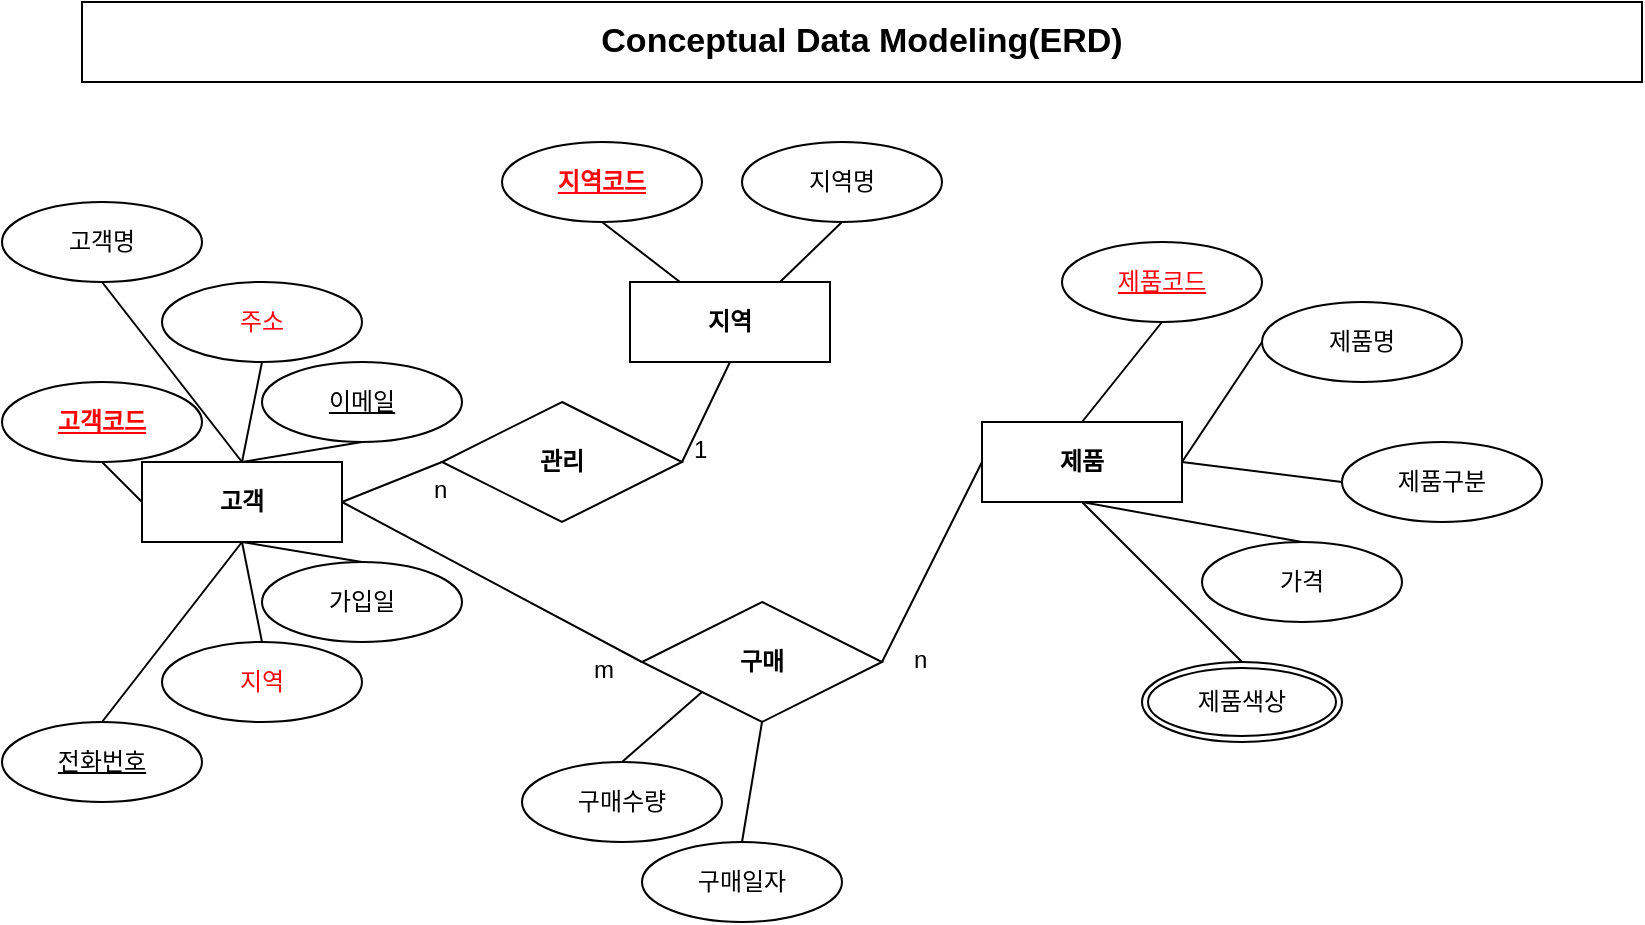 <mxfile version="21.6.5" type="github" pages="2">
  <diagram name="페이지-1" id="nDOIxoj_rUfTUz8XrhEi">
    <mxGraphModel dx="1434" dy="790" grid="1" gridSize="10" guides="1" tooltips="1" connect="1" arrows="1" fold="1" page="1" pageScale="1" pageWidth="827" pageHeight="1169" math="0" shadow="0">
      <root>
        <mxCell id="0" />
        <mxCell id="1" parent="0" />
        <mxCell id="vjtEA8tYNLg5DuRWmrma-1" value="&lt;font style=&quot;vertical-align: inherit;&quot;&gt;&lt;font style=&quot;vertical-align: inherit;&quot;&gt;고객&lt;/font&gt;&lt;/font&gt;" style="whiteSpace=wrap;html=1;align=center;fontStyle=1" parent="1" vertex="1">
          <mxGeometry x="70" y="260" width="100" height="40" as="geometry" />
        </mxCell>
        <mxCell id="vjtEA8tYNLg5DuRWmrma-2" value="&lt;font style=&quot;vertical-align: inherit;&quot;&gt;&lt;font style=&quot;vertical-align: inherit;&quot;&gt;고객명&lt;/font&gt;&lt;/font&gt;" style="ellipse;whiteSpace=wrap;html=1;align=center;" parent="1" vertex="1">
          <mxGeometry y="130" width="100" height="40" as="geometry" />
        </mxCell>
        <mxCell id="vjtEA8tYNLg5DuRWmrma-3" value="" style="endArrow=none;html=1;rounded=0;exitX=0.5;exitY=1;exitDx=0;exitDy=0;entryX=0.5;entryY=0;entryDx=0;entryDy=0;" parent="1" source="vjtEA8tYNLg5DuRWmrma-2" target="vjtEA8tYNLg5DuRWmrma-1" edge="1">
          <mxGeometry relative="1" as="geometry">
            <mxPoint x="330" y="410" as="sourcePoint" />
            <mxPoint x="150" y="270" as="targetPoint" />
          </mxGeometry>
        </mxCell>
        <mxCell id="vjtEA8tYNLg5DuRWmrma-4" value="&lt;font style=&quot;vertical-align: inherit;&quot;&gt;&lt;font style=&quot;vertical-align: inherit;&quot;&gt;주소&lt;br&gt;&lt;/font&gt;&lt;/font&gt;" style="ellipse;whiteSpace=wrap;html=1;align=center;fontColor=#FF050D;" parent="1" vertex="1">
          <mxGeometry x="80" y="170" width="100" height="40" as="geometry" />
        </mxCell>
        <mxCell id="vjtEA8tYNLg5DuRWmrma-5" value="&lt;font style=&quot;vertical-align: inherit;&quot;&gt;&lt;font style=&quot;vertical-align: inherit;&quot;&gt;&lt;font style=&quot;vertical-align: inherit;&quot;&gt;&lt;font style=&quot;vertical-align: inherit;&quot;&gt;이메일&lt;/font&gt;&lt;/font&gt;&lt;br&gt;&lt;/font&gt;&lt;/font&gt;" style="ellipse;whiteSpace=wrap;html=1;align=center;fontStyle=4" parent="1" vertex="1">
          <mxGeometry x="130" y="210" width="100" height="40" as="geometry" />
        </mxCell>
        <mxCell id="vjtEA8tYNLg5DuRWmrma-6" value="&lt;font style=&quot;vertical-align: inherit;&quot;&gt;&lt;font style=&quot;vertical-align: inherit;&quot;&gt;&lt;font style=&quot;vertical-align: inherit;&quot;&gt;&lt;font style=&quot;vertical-align: inherit;&quot;&gt;전화번호&lt;/font&gt;&lt;/font&gt;&lt;br&gt;&lt;/font&gt;&lt;/font&gt;" style="ellipse;whiteSpace=wrap;html=1;align=center;fontStyle=4" parent="1" vertex="1">
          <mxGeometry y="390" width="100" height="40" as="geometry" />
        </mxCell>
        <mxCell id="vjtEA8tYNLg5DuRWmrma-7" value="&lt;font style=&quot;vertical-align: inherit;&quot;&gt;&lt;font style=&quot;vertical-align: inherit;&quot;&gt;&lt;font style=&quot;vertical-align: inherit;&quot;&gt;&lt;font style=&quot;vertical-align: inherit;&quot;&gt;지역&lt;/font&gt;&lt;/font&gt;&lt;br&gt;&lt;/font&gt;&lt;/font&gt;" style="ellipse;whiteSpace=wrap;html=1;align=center;fontColor=#FF050D;" parent="1" vertex="1">
          <mxGeometry x="80" y="350" width="100" height="40" as="geometry" />
        </mxCell>
        <mxCell id="vjtEA8tYNLg5DuRWmrma-8" value="&lt;font style=&quot;vertical-align: inherit;&quot;&gt;&lt;font style=&quot;vertical-align: inherit;&quot;&gt;&lt;font style=&quot;vertical-align: inherit;&quot;&gt;&lt;font style=&quot;vertical-align: inherit;&quot;&gt;가입일&lt;/font&gt;&lt;/font&gt;&lt;br&gt;&lt;/font&gt;&lt;/font&gt;" style="ellipse;whiteSpace=wrap;html=1;align=center;" parent="1" vertex="1">
          <mxGeometry x="130" y="310" width="100" height="40" as="geometry" />
        </mxCell>
        <mxCell id="vjtEA8tYNLg5DuRWmrma-9" value="" style="endArrow=none;html=1;rounded=0;exitX=0.5;exitY=1;exitDx=0;exitDy=0;entryX=0.5;entryY=0;entryDx=0;entryDy=0;" parent="1" source="vjtEA8tYNLg5DuRWmrma-4" target="vjtEA8tYNLg5DuRWmrma-1" edge="1">
          <mxGeometry relative="1" as="geometry">
            <mxPoint x="330" y="410" as="sourcePoint" />
            <mxPoint x="490" y="410" as="targetPoint" />
          </mxGeometry>
        </mxCell>
        <mxCell id="vjtEA8tYNLg5DuRWmrma-10" value="" style="endArrow=none;html=1;rounded=0;exitX=0.5;exitY=1;exitDx=0;exitDy=0;entryX=0.5;entryY=0;entryDx=0;entryDy=0;" parent="1" source="vjtEA8tYNLg5DuRWmrma-5" edge="1" target="vjtEA8tYNLg5DuRWmrma-1">
          <mxGeometry relative="1" as="geometry">
            <mxPoint x="190" y="250" as="sourcePoint" />
            <mxPoint x="180" y="270" as="targetPoint" />
          </mxGeometry>
        </mxCell>
        <mxCell id="vjtEA8tYNLg5DuRWmrma-11" value="" style="endArrow=none;html=1;rounded=0;exitX=0.5;exitY=0;exitDx=0;exitDy=0;entryX=0.5;entryY=1;entryDx=0;entryDy=0;" parent="1" source="vjtEA8tYNLg5DuRWmrma-6" target="vjtEA8tYNLg5DuRWmrma-1" edge="1">
          <mxGeometry relative="1" as="geometry">
            <mxPoint x="200" y="260" as="sourcePoint" />
            <mxPoint x="200" y="290" as="targetPoint" />
          </mxGeometry>
        </mxCell>
        <mxCell id="vjtEA8tYNLg5DuRWmrma-12" value="" style="endArrow=none;html=1;rounded=0;exitX=0.5;exitY=0;exitDx=0;exitDy=0;entryX=0.5;entryY=1;entryDx=0;entryDy=0;" parent="1" source="vjtEA8tYNLg5DuRWmrma-7" target="vjtEA8tYNLg5DuRWmrma-1" edge="1">
          <mxGeometry relative="1" as="geometry">
            <mxPoint x="210" y="270" as="sourcePoint" />
            <mxPoint x="210" y="300" as="targetPoint" />
          </mxGeometry>
        </mxCell>
        <mxCell id="vjtEA8tYNLg5DuRWmrma-13" value="" style="endArrow=none;html=1;rounded=0;exitX=0.5;exitY=1;exitDx=0;exitDy=0;entryX=0.5;entryY=0;entryDx=0;entryDy=0;" parent="1" source="vjtEA8tYNLg5DuRWmrma-1" target="vjtEA8tYNLg5DuRWmrma-8" edge="1">
          <mxGeometry relative="1" as="geometry">
            <mxPoint x="220" y="280" as="sourcePoint" />
            <mxPoint x="220" y="310" as="targetPoint" />
          </mxGeometry>
        </mxCell>
        <mxCell id="vjtEA8tYNLg5DuRWmrma-14" value="&lt;font style=&quot;vertical-align: inherit;&quot;&gt;&lt;font style=&quot;vertical-align: inherit;&quot;&gt;&lt;font style=&quot;vertical-align: inherit;&quot;&gt;&lt;font style=&quot;vertical-align: inherit;&quot;&gt;&lt;font style=&quot;vertical-align: inherit;&quot;&gt;&lt;font style=&quot;vertical-align: inherit;&quot;&gt;고객코드&lt;/font&gt;&lt;/font&gt;&lt;/font&gt;&lt;/font&gt;&lt;br&gt;&lt;/font&gt;&lt;/font&gt;" style="ellipse;whiteSpace=wrap;html=1;align=center;fontStyle=5;fontColor=#ff0000;" parent="1" vertex="1">
          <mxGeometry y="220" width="100" height="40" as="geometry" />
        </mxCell>
        <mxCell id="vjtEA8tYNLg5DuRWmrma-15" value="" style="endArrow=none;html=1;rounded=0;exitX=0;exitY=0.5;exitDx=0;exitDy=0;entryX=0.5;entryY=1;entryDx=0;entryDy=0;" parent="1" source="vjtEA8tYNLg5DuRWmrma-1" target="vjtEA8tYNLg5DuRWmrma-14" edge="1">
          <mxGeometry relative="1" as="geometry">
            <mxPoint x="330" y="410" as="sourcePoint" />
            <mxPoint x="490" y="410" as="targetPoint" />
          </mxGeometry>
        </mxCell>
        <mxCell id="iAnsR5jfzSyqwOazBh2w-1" value="" style="endArrow=none;html=1;rounded=0;entryX=0.25;entryY=0;entryDx=0;entryDy=0;exitX=0.5;exitY=1;exitDx=0;exitDy=0;" edge="1" parent="1" source="iAnsR5jfzSyqwOazBh2w-5" target="iAnsR5jfzSyqwOazBh2w-3">
          <mxGeometry relative="1" as="geometry">
            <mxPoint x="430" y="290" as="sourcePoint" />
            <mxPoint x="440" y="410" as="targetPoint" />
          </mxGeometry>
        </mxCell>
        <mxCell id="iAnsR5jfzSyqwOazBh2w-3" value="&lt;font style=&quot;vertical-align: inherit;&quot;&gt;&lt;font style=&quot;vertical-align: inherit;&quot;&gt;지역&lt;/font&gt;&lt;/font&gt;" style="whiteSpace=wrap;html=1;align=center;fontStyle=1" vertex="1" parent="1">
          <mxGeometry x="314" y="170" width="100" height="40" as="geometry" />
        </mxCell>
        <mxCell id="iAnsR5jfzSyqwOazBh2w-4" value="&lt;font style=&quot;vertical-align: inherit;&quot;&gt;&lt;font style=&quot;vertical-align: inherit;&quot;&gt;지역명&lt;br&gt;&lt;/font&gt;&lt;/font&gt;" style="ellipse;whiteSpace=wrap;html=1;align=center;" vertex="1" parent="1">
          <mxGeometry x="370" y="100" width="100" height="40" as="geometry" />
        </mxCell>
        <mxCell id="iAnsR5jfzSyqwOazBh2w-5" value="&lt;font style=&quot;vertical-align: inherit;&quot;&gt;&lt;font style=&quot;vertical-align: inherit;&quot;&gt;&lt;font style=&quot;vertical-align: inherit;&quot;&gt;&lt;font style=&quot;vertical-align: inherit;&quot;&gt;지역코드&lt;/font&gt;&lt;/font&gt;&lt;br&gt;&lt;/font&gt;&lt;/font&gt;" style="ellipse;whiteSpace=wrap;html=1;align=center;fontStyle=5;fontColor=#FF050D;" vertex="1" parent="1">
          <mxGeometry x="250" y="100" width="100" height="40" as="geometry" />
        </mxCell>
        <mxCell id="iAnsR5jfzSyqwOazBh2w-7" value="&lt;font style=&quot;vertical-align: inherit;&quot;&gt;&lt;font style=&quot;vertical-align: inherit;&quot;&gt;제품&lt;/font&gt;&lt;/font&gt;" style="whiteSpace=wrap;html=1;align=center;fontStyle=1" vertex="1" parent="1">
          <mxGeometry x="490" y="240" width="100" height="40" as="geometry" />
        </mxCell>
        <mxCell id="iAnsR5jfzSyqwOazBh2w-8" style="edgeStyle=orthogonalEdgeStyle;rounded=0;orthogonalLoop=1;jettySize=auto;html=1;exitX=0.5;exitY=1;exitDx=0;exitDy=0;" edge="1" parent="1" source="iAnsR5jfzSyqwOazBh2w-5" target="iAnsR5jfzSyqwOazBh2w-5">
          <mxGeometry relative="1" as="geometry" />
        </mxCell>
        <mxCell id="iAnsR5jfzSyqwOazBh2w-10" value="" style="endArrow=none;html=1;rounded=0;entryX=0.75;entryY=0;entryDx=0;entryDy=0;exitX=0.5;exitY=1;exitDx=0;exitDy=0;" edge="1" parent="1" source="iAnsR5jfzSyqwOazBh2w-4" target="iAnsR5jfzSyqwOazBh2w-3">
          <mxGeometry relative="1" as="geometry">
            <mxPoint x="197.5" y="120" as="sourcePoint" />
            <mxPoint x="382.5" y="210" as="targetPoint" />
          </mxGeometry>
        </mxCell>
        <mxCell id="iAnsR5jfzSyqwOazBh2w-11" value="&lt;font style=&quot;vertical-align: inherit;&quot;&gt;&lt;font style=&quot;vertical-align: inherit;&quot;&gt;&lt;font style=&quot;vertical-align: inherit;&quot;&gt;&lt;font style=&quot;vertical-align: inherit;&quot;&gt;제품코드&lt;/font&gt;&lt;/font&gt;&lt;br&gt;&lt;/font&gt;&lt;/font&gt;" style="ellipse;whiteSpace=wrap;html=1;align=center;fontStyle=4;fontColor=#FF050D;" vertex="1" parent="1">
          <mxGeometry x="530" y="150" width="100" height="40" as="geometry" />
        </mxCell>
        <mxCell id="iAnsR5jfzSyqwOazBh2w-12" value="&lt;font style=&quot;vertical-align: inherit;&quot;&gt;&lt;font style=&quot;vertical-align: inherit;&quot;&gt;&lt;font style=&quot;vertical-align: inherit;&quot;&gt;&lt;font style=&quot;vertical-align: inherit;&quot;&gt;제품명&lt;/font&gt;&lt;/font&gt;&lt;br&gt;&lt;/font&gt;&lt;/font&gt;" style="ellipse;whiteSpace=wrap;html=1;align=center;" vertex="1" parent="1">
          <mxGeometry x="630" y="180" width="100" height="40" as="geometry" />
        </mxCell>
        <mxCell id="iAnsR5jfzSyqwOazBh2w-13" value="&lt;font style=&quot;vertical-align: inherit;&quot;&gt;&lt;font style=&quot;vertical-align: inherit;&quot;&gt;&lt;font style=&quot;vertical-align: inherit;&quot;&gt;&lt;font style=&quot;vertical-align: inherit;&quot;&gt;제품구분&lt;/font&gt;&lt;/font&gt;&lt;br&gt;&lt;/font&gt;&lt;/font&gt;" style="ellipse;whiteSpace=wrap;html=1;align=center;" vertex="1" parent="1">
          <mxGeometry x="670" y="250" width="100" height="40" as="geometry" />
        </mxCell>
        <mxCell id="iAnsR5jfzSyqwOazBh2w-15" value="&lt;font style=&quot;vertical-align: inherit;&quot;&gt;&lt;font style=&quot;vertical-align: inherit;&quot;&gt;&lt;font style=&quot;vertical-align: inherit;&quot;&gt;&lt;font style=&quot;vertical-align: inherit;&quot;&gt;가격&lt;/font&gt;&lt;/font&gt;&lt;br&gt;&lt;/font&gt;&lt;/font&gt;" style="ellipse;whiteSpace=wrap;html=1;align=center;" vertex="1" parent="1">
          <mxGeometry x="600" y="300" width="100" height="40" as="geometry" />
        </mxCell>
        <mxCell id="iAnsR5jfzSyqwOazBh2w-16" value="제품색상" style="ellipse;shape=doubleEllipse;margin=3;whiteSpace=wrap;html=1;align=center;" vertex="1" parent="1">
          <mxGeometry x="570" y="360" width="100" height="40" as="geometry" />
        </mxCell>
        <mxCell id="iAnsR5jfzSyqwOazBh2w-17" value="" style="endArrow=none;html=1;rounded=0;entryX=0.5;entryY=0;entryDx=0;entryDy=0;exitX=0.5;exitY=1;exitDx=0;exitDy=0;" edge="1" parent="1" source="iAnsR5jfzSyqwOazBh2w-11" target="iAnsR5jfzSyqwOazBh2w-7">
          <mxGeometry relative="1" as="geometry">
            <mxPoint x="370" y="430" as="sourcePoint" />
            <mxPoint x="530" y="430" as="targetPoint" />
          </mxGeometry>
        </mxCell>
        <mxCell id="iAnsR5jfzSyqwOazBh2w-18" value="" style="endArrow=none;html=1;rounded=0;entryX=1;entryY=0.5;entryDx=0;entryDy=0;exitX=0;exitY=0.5;exitDx=0;exitDy=0;" edge="1" parent="1" source="iAnsR5jfzSyqwOazBh2w-12" target="iAnsR5jfzSyqwOazBh2w-7">
          <mxGeometry relative="1" as="geometry">
            <mxPoint x="380" y="440" as="sourcePoint" />
            <mxPoint x="540" y="440" as="targetPoint" />
          </mxGeometry>
        </mxCell>
        <mxCell id="iAnsR5jfzSyqwOazBh2w-19" value="" style="endArrow=none;html=1;rounded=0;exitX=0.5;exitY=0;exitDx=0;exitDy=0;entryX=0.5;entryY=1;entryDx=0;entryDy=0;" edge="1" parent="1" source="iAnsR5jfzSyqwOazBh2w-16" target="iAnsR5jfzSyqwOazBh2w-7">
          <mxGeometry relative="1" as="geometry">
            <mxPoint x="390" y="450" as="sourcePoint" />
            <mxPoint x="550" y="450" as="targetPoint" />
          </mxGeometry>
        </mxCell>
        <mxCell id="iAnsR5jfzSyqwOazBh2w-20" value="" style="endArrow=none;html=1;rounded=0;exitX=0.5;exitY=0;exitDx=0;exitDy=0;entryX=0.5;entryY=1;entryDx=0;entryDy=0;" edge="1" parent="1" source="iAnsR5jfzSyqwOazBh2w-15" target="iAnsR5jfzSyqwOazBh2w-7">
          <mxGeometry relative="1" as="geometry">
            <mxPoint x="400" y="460" as="sourcePoint" />
            <mxPoint x="560" y="460" as="targetPoint" />
          </mxGeometry>
        </mxCell>
        <mxCell id="iAnsR5jfzSyqwOazBh2w-21" value="" style="endArrow=none;html=1;rounded=0;exitX=0;exitY=0.5;exitDx=0;exitDy=0;entryX=1;entryY=0.5;entryDx=0;entryDy=0;" edge="1" parent="1" source="iAnsR5jfzSyqwOazBh2w-13" target="iAnsR5jfzSyqwOazBh2w-7">
          <mxGeometry relative="1" as="geometry">
            <mxPoint x="410" y="470" as="sourcePoint" />
            <mxPoint x="570" y="470" as="targetPoint" />
          </mxGeometry>
        </mxCell>
        <mxCell id="iAnsR5jfzSyqwOazBh2w-22" value="구매" style="shape=rhombus;perimeter=rhombusPerimeter;whiteSpace=wrap;html=1;align=center;fontStyle=1" vertex="1" parent="1">
          <mxGeometry x="320" y="330" width="120" height="60" as="geometry" />
        </mxCell>
        <mxCell id="iAnsR5jfzSyqwOazBh2w-23" value="&lt;font style=&quot;vertical-align: inherit;&quot;&gt;&lt;font style=&quot;vertical-align: inherit;&quot;&gt;&lt;font style=&quot;vertical-align: inherit;&quot;&gt;&lt;font style=&quot;vertical-align: inherit;&quot;&gt;구매수량&lt;/font&gt;&lt;/font&gt;&lt;br&gt;&lt;/font&gt;&lt;/font&gt;" style="ellipse;whiteSpace=wrap;html=1;align=center;" vertex="1" parent="1">
          <mxGeometry x="260" y="410" width="100" height="40" as="geometry" />
        </mxCell>
        <mxCell id="iAnsR5jfzSyqwOazBh2w-24" value="&lt;font style=&quot;vertical-align: inherit;&quot;&gt;&lt;font style=&quot;vertical-align: inherit;&quot;&gt;&lt;font style=&quot;vertical-align: inherit;&quot;&gt;&lt;font style=&quot;vertical-align: inherit;&quot;&gt;구매일자&lt;/font&gt;&lt;/font&gt;&lt;br&gt;&lt;/font&gt;&lt;/font&gt;" style="ellipse;whiteSpace=wrap;html=1;align=center;" vertex="1" parent="1">
          <mxGeometry x="320" y="450" width="100" height="40" as="geometry" />
        </mxCell>
        <mxCell id="iAnsR5jfzSyqwOazBh2w-25" value="" style="endArrow=none;html=1;rounded=0;exitX=0.5;exitY=0;exitDx=0;exitDy=0;entryX=0;entryY=1;entryDx=0;entryDy=0;" edge="1" parent="1" source="iAnsR5jfzSyqwOazBh2w-23" target="iAnsR5jfzSyqwOazBh2w-22">
          <mxGeometry relative="1" as="geometry">
            <mxPoint x="330" y="410" as="sourcePoint" />
            <mxPoint x="490" y="410" as="targetPoint" />
          </mxGeometry>
        </mxCell>
        <mxCell id="iAnsR5jfzSyqwOazBh2w-26" value="" style="endArrow=none;html=1;rounded=0;exitX=0.5;exitY=0;exitDx=0;exitDy=0;entryX=0.5;entryY=1;entryDx=0;entryDy=0;" edge="1" parent="1" source="iAnsR5jfzSyqwOazBh2w-24" target="iAnsR5jfzSyqwOazBh2w-22">
          <mxGeometry relative="1" as="geometry">
            <mxPoint x="290" y="370" as="sourcePoint" />
            <mxPoint x="350" y="355" as="targetPoint" />
          </mxGeometry>
        </mxCell>
        <mxCell id="iAnsR5jfzSyqwOazBh2w-27" value="" style="endArrow=none;html=1;rounded=0;exitX=0;exitY=0.5;exitDx=0;exitDy=0;entryX=1;entryY=0.5;entryDx=0;entryDy=0;" edge="1" parent="1" source="iAnsR5jfzSyqwOazBh2w-22" target="vjtEA8tYNLg5DuRWmrma-1">
          <mxGeometry relative="1" as="geometry">
            <mxPoint x="300" y="380" as="sourcePoint" />
            <mxPoint x="360" y="365" as="targetPoint" />
          </mxGeometry>
        </mxCell>
        <mxCell id="iAnsR5jfzSyqwOazBh2w-28" value="" style="endArrow=none;html=1;rounded=0;exitX=1;exitY=0.5;exitDx=0;exitDy=0;entryX=0;entryY=0.5;entryDx=0;entryDy=0;" edge="1" parent="1" source="iAnsR5jfzSyqwOazBh2w-22" target="iAnsR5jfzSyqwOazBh2w-7">
          <mxGeometry relative="1" as="geometry">
            <mxPoint x="310" y="390" as="sourcePoint" />
            <mxPoint x="370" y="375" as="targetPoint" />
          </mxGeometry>
        </mxCell>
        <mxCell id="iAnsR5jfzSyqwOazBh2w-29" value="관리" style="shape=rhombus;perimeter=rhombusPerimeter;whiteSpace=wrap;html=1;align=center;fontStyle=1" vertex="1" parent="1">
          <mxGeometry x="220" y="230" width="120" height="60" as="geometry" />
        </mxCell>
        <mxCell id="iAnsR5jfzSyqwOazBh2w-30" value="" style="endArrow=none;html=1;rounded=0;exitX=0;exitY=0.5;exitDx=0;exitDy=0;entryX=1;entryY=0.5;entryDx=0;entryDy=0;" edge="1" parent="1" source="iAnsR5jfzSyqwOazBh2w-29" target="vjtEA8tYNLg5DuRWmrma-1">
          <mxGeometry relative="1" as="geometry">
            <mxPoint x="380" y="420" as="sourcePoint" />
            <mxPoint x="180" y="290" as="targetPoint" />
          </mxGeometry>
        </mxCell>
        <mxCell id="iAnsR5jfzSyqwOazBh2w-31" value="" style="endArrow=none;html=1;rounded=0;exitX=1;exitY=0.5;exitDx=0;exitDy=0;entryX=0.5;entryY=1;entryDx=0;entryDy=0;" edge="1" parent="1" source="iAnsR5jfzSyqwOazBh2w-29" target="iAnsR5jfzSyqwOazBh2w-3">
          <mxGeometry relative="1" as="geometry">
            <mxPoint x="390" y="430" as="sourcePoint" />
            <mxPoint x="190" y="300" as="targetPoint" />
          </mxGeometry>
        </mxCell>
        <mxCell id="iAnsR5jfzSyqwOazBh2w-33" value="&lt;font style=&quot;font-size: 17px;&quot;&gt;Conceptual Data Modeling(ERD)&lt;/font&gt;" style="whiteSpace=wrap;html=1;align=center;fontStyle=1" vertex="1" parent="1">
          <mxGeometry x="40" y="30" width="780" height="40" as="geometry" />
        </mxCell>
        <mxCell id="zbxz0T7CZX2zPCtD2_19-1" value="1" style="text;strokeColor=none;fillColor=none;spacingLeft=4;spacingRight=4;overflow=hidden;rotatable=0;points=[[0,0.5],[1,0.5]];portConstraint=eastwest;fontSize=12;whiteSpace=wrap;html=1;" vertex="1" parent="1">
          <mxGeometry x="340" y="240" width="40" height="30" as="geometry" />
        </mxCell>
        <mxCell id="zbxz0T7CZX2zPCtD2_19-2" value="n" style="text;strokeColor=none;fillColor=none;spacingLeft=4;spacingRight=4;overflow=hidden;rotatable=0;points=[[0,0.5],[1,0.5]];portConstraint=eastwest;fontSize=12;whiteSpace=wrap;html=1;" vertex="1" parent="1">
          <mxGeometry x="210" y="260" width="40" height="30" as="geometry" />
        </mxCell>
        <mxCell id="4Fw-0d_fUit7LYZebiBw-1" value="n" style="text;strokeColor=none;fillColor=none;spacingLeft=4;spacingRight=4;overflow=hidden;rotatable=0;points=[[0,0.5],[1,0.5]];portConstraint=eastwest;fontSize=12;whiteSpace=wrap;html=1;" vertex="1" parent="1">
          <mxGeometry x="450" y="345" width="40" height="30" as="geometry" />
        </mxCell>
        <mxCell id="4Fw-0d_fUit7LYZebiBw-2" value="m" style="text;strokeColor=none;fillColor=none;spacingLeft=4;spacingRight=4;overflow=hidden;rotatable=0;points=[[0,0.5],[1,0.5]];portConstraint=eastwest;fontSize=12;whiteSpace=wrap;html=1;" vertex="1" parent="1">
          <mxGeometry x="290" y="350" width="40" height="30" as="geometry" />
        </mxCell>
      </root>
    </mxGraphModel>
  </diagram>
  <diagram id="d_RVx2yGNsN0k8kTMr-g" name="페이지-2">
    <mxGraphModel dx="1434" dy="790" grid="1" gridSize="10" guides="1" tooltips="1" connect="1" arrows="1" fold="1" page="1" pageScale="1" pageWidth="827" pageHeight="1169" math="0" shadow="0">
      <root>
        <mxCell id="0" />
        <mxCell id="1" parent="0" />
        <mxCell id="ULF_df3FqiWcm7iqYGDJ-1" value="&lt;font style=&quot;font-size: 17px;&quot;&gt;Logical Data Modeling(RM)&lt;/font&gt;" style="whiteSpace=wrap;html=1;align=center;fontStyle=1" vertex="1" parent="1">
          <mxGeometry x="30" y="30" width="780" height="40" as="geometry" />
        </mxCell>
        <mxCell id="l26o1kZumG2_rnf8t8C8-1" value="&lt;font style=&quot;vertical-align: inherit;&quot;&gt;&lt;font style=&quot;vertical-align: inherit;&quot;&gt;고객&lt;/font&gt;&lt;/font&gt;" style="whiteSpace=wrap;html=1;align=center;" vertex="1" parent="1">
          <mxGeometry x="70" y="260" width="100" height="40" as="geometry" />
        </mxCell>
        <mxCell id="l26o1kZumG2_rnf8t8C8-2" value="&lt;font style=&quot;vertical-align: inherit;&quot;&gt;&lt;font style=&quot;vertical-align: inherit;&quot;&gt;고객명&lt;/font&gt;&lt;/font&gt;" style="ellipse;whiteSpace=wrap;html=1;align=center;" vertex="1" parent="1">
          <mxGeometry y="130" width="100" height="40" as="geometry" />
        </mxCell>
        <mxCell id="l26o1kZumG2_rnf8t8C8-3" value="" style="endArrow=none;html=1;rounded=0;exitX=0.5;exitY=1;exitDx=0;exitDy=0;entryX=0.5;entryY=0;entryDx=0;entryDy=0;" edge="1" parent="1" source="l26o1kZumG2_rnf8t8C8-2" target="l26o1kZumG2_rnf8t8C8-1">
          <mxGeometry relative="1" as="geometry">
            <mxPoint x="330" y="410" as="sourcePoint" />
            <mxPoint x="150" y="270" as="targetPoint" />
          </mxGeometry>
        </mxCell>
        <mxCell id="l26o1kZumG2_rnf8t8C8-4" value="&lt;font style=&quot;vertical-align: inherit;&quot;&gt;&lt;font style=&quot;vertical-align: inherit;&quot;&gt;주소&lt;br&gt;&lt;/font&gt;&lt;/font&gt;" style="ellipse;whiteSpace=wrap;html=1;align=center;fontColor=#FF050D;" vertex="1" parent="1">
          <mxGeometry x="80" y="170" width="100" height="40" as="geometry" />
        </mxCell>
        <mxCell id="l26o1kZumG2_rnf8t8C8-5" value="&lt;font style=&quot;vertical-align: inherit;&quot;&gt;&lt;font style=&quot;vertical-align: inherit;&quot;&gt;&lt;font style=&quot;vertical-align: inherit;&quot;&gt;&lt;font style=&quot;vertical-align: inherit;&quot;&gt;이메일&lt;/font&gt;&lt;/font&gt;&lt;br&gt;&lt;/font&gt;&lt;/font&gt;" style="ellipse;whiteSpace=wrap;html=1;align=center;fontStyle=4" vertex="1" parent="1">
          <mxGeometry x="130" y="210" width="100" height="40" as="geometry" />
        </mxCell>
        <mxCell id="l26o1kZumG2_rnf8t8C8-6" value="&lt;font style=&quot;vertical-align: inherit;&quot;&gt;&lt;font style=&quot;vertical-align: inherit;&quot;&gt;&lt;font style=&quot;vertical-align: inherit;&quot;&gt;&lt;font style=&quot;vertical-align: inherit;&quot;&gt;전화번호&lt;/font&gt;&lt;/font&gt;&lt;br&gt;&lt;/font&gt;&lt;/font&gt;" style="ellipse;whiteSpace=wrap;html=1;align=center;fontStyle=4" vertex="1" parent="1">
          <mxGeometry y="310" width="100" height="40" as="geometry" />
        </mxCell>
        <mxCell id="l26o1kZumG2_rnf8t8C8-7" value="&lt;font style=&quot;vertical-align: inherit;&quot;&gt;&lt;font style=&quot;vertical-align: inherit;&quot;&gt;&lt;font style=&quot;vertical-align: inherit;&quot;&gt;&lt;font style=&quot;vertical-align: inherit;&quot;&gt;지역&lt;/font&gt;&lt;/font&gt;&lt;br&gt;&lt;/font&gt;&lt;/font&gt;" style="ellipse;whiteSpace=wrap;html=1;align=center;fontColor=#FF050D;" vertex="1" parent="1">
          <mxGeometry x="30" y="390" width="100" height="40" as="geometry" />
        </mxCell>
        <mxCell id="l26o1kZumG2_rnf8t8C8-8" value="&lt;font style=&quot;vertical-align: inherit;&quot;&gt;&lt;font style=&quot;vertical-align: inherit;&quot;&gt;&lt;font style=&quot;vertical-align: inherit;&quot;&gt;&lt;font style=&quot;vertical-align: inherit;&quot;&gt;가입일&lt;/font&gt;&lt;/font&gt;&lt;br&gt;&lt;/font&gt;&lt;/font&gt;" style="ellipse;whiteSpace=wrap;html=1;align=center;" vertex="1" parent="1">
          <mxGeometry x="100" y="490" width="100" height="40" as="geometry" />
        </mxCell>
        <mxCell id="l26o1kZumG2_rnf8t8C8-9" value="" style="endArrow=none;html=1;rounded=0;exitX=0.5;exitY=1;exitDx=0;exitDy=0;entryX=0.5;entryY=0;entryDx=0;entryDy=0;" edge="1" parent="1" source="l26o1kZumG2_rnf8t8C8-4" target="l26o1kZumG2_rnf8t8C8-1">
          <mxGeometry relative="1" as="geometry">
            <mxPoint x="330" y="410" as="sourcePoint" />
            <mxPoint x="490" y="410" as="targetPoint" />
          </mxGeometry>
        </mxCell>
        <mxCell id="l26o1kZumG2_rnf8t8C8-10" value="" style="endArrow=none;html=1;rounded=0;exitX=0.5;exitY=1;exitDx=0;exitDy=0;entryX=0.5;entryY=0;entryDx=0;entryDy=0;" edge="1" parent="1" source="l26o1kZumG2_rnf8t8C8-5" target="l26o1kZumG2_rnf8t8C8-1">
          <mxGeometry relative="1" as="geometry">
            <mxPoint x="190" y="250" as="sourcePoint" />
            <mxPoint x="180" y="270" as="targetPoint" />
          </mxGeometry>
        </mxCell>
        <mxCell id="l26o1kZumG2_rnf8t8C8-11" value="" style="endArrow=none;html=1;rounded=0;exitX=0.5;exitY=0;exitDx=0;exitDy=0;entryX=0.5;entryY=1;entryDx=0;entryDy=0;" edge="1" parent="1" source="l26o1kZumG2_rnf8t8C8-6" target="l26o1kZumG2_rnf8t8C8-1">
          <mxGeometry relative="1" as="geometry">
            <mxPoint x="200" y="260" as="sourcePoint" />
            <mxPoint x="200" y="290" as="targetPoint" />
          </mxGeometry>
        </mxCell>
        <mxCell id="l26o1kZumG2_rnf8t8C8-12" value="" style="endArrow=none;html=1;rounded=0;exitX=0.5;exitY=0;exitDx=0;exitDy=0;entryX=0.5;entryY=1;entryDx=0;entryDy=0;" edge="1" parent="1" source="l26o1kZumG2_rnf8t8C8-7" target="l26o1kZumG2_rnf8t8C8-1">
          <mxGeometry relative="1" as="geometry">
            <mxPoint x="210" y="270" as="sourcePoint" />
            <mxPoint x="210" y="300" as="targetPoint" />
          </mxGeometry>
        </mxCell>
        <mxCell id="l26o1kZumG2_rnf8t8C8-13" value="" style="endArrow=none;html=1;rounded=0;exitX=0.5;exitY=1;exitDx=0;exitDy=0;entryX=0.5;entryY=0;entryDx=0;entryDy=0;" edge="1" parent="1" source="l26o1kZumG2_rnf8t8C8-1" target="l26o1kZumG2_rnf8t8C8-8">
          <mxGeometry relative="1" as="geometry">
            <mxPoint x="220" y="280" as="sourcePoint" />
            <mxPoint x="220" y="310" as="targetPoint" />
          </mxGeometry>
        </mxCell>
        <mxCell id="l26o1kZumG2_rnf8t8C8-14" value="&lt;font style=&quot;vertical-align: inherit;&quot;&gt;&lt;font style=&quot;vertical-align: inherit;&quot;&gt;&lt;font style=&quot;vertical-align: inherit;&quot;&gt;&lt;font style=&quot;vertical-align: inherit;&quot;&gt;&lt;font style=&quot;vertical-align: inherit;&quot;&gt;&lt;font style=&quot;vertical-align: inherit;&quot;&gt;고객코드&lt;/font&gt;&lt;/font&gt;&lt;/font&gt;&lt;/font&gt;&lt;br&gt;&lt;/font&gt;&lt;/font&gt;" style="ellipse;whiteSpace=wrap;html=1;align=center;fontStyle=5;fontColor=#ff0000;" vertex="1" parent="1">
          <mxGeometry y="220" width="100" height="40" as="geometry" />
        </mxCell>
        <mxCell id="l26o1kZumG2_rnf8t8C8-15" value="" style="endArrow=none;html=1;rounded=0;exitX=0;exitY=0.5;exitDx=0;exitDy=0;entryX=0.5;entryY=1;entryDx=0;entryDy=0;" edge="1" parent="1" source="l26o1kZumG2_rnf8t8C8-1" target="l26o1kZumG2_rnf8t8C8-14">
          <mxGeometry relative="1" as="geometry">
            <mxPoint x="330" y="410" as="sourcePoint" />
            <mxPoint x="490" y="410" as="targetPoint" />
          </mxGeometry>
        </mxCell>
        <mxCell id="l26o1kZumG2_rnf8t8C8-34" value="고객" style="swimlane;childLayout=stackLayout;horizontal=1;startSize=20;horizontalStack=0;rounded=1;fontSize=14;fontStyle=0;strokeWidth=2;resizeParent=0;resizeLast=1;shadow=0;dashed=0;align=center;arcSize=4;whiteSpace=wrap;html=1;" vertex="1" parent="1">
          <mxGeometry x="220" y="270" width="160" height="150" as="geometry" />
        </mxCell>
        <mxCell id="l26o1kZumG2_rnf8t8C8-35" value="-고객코드(PK)&lt;br&gt;-주소&lt;br&gt;-지역&lt;br&gt;-이메일&lt;br&gt;-전화번호&lt;br&gt;-고객명&lt;br&gt;-가입일&lt;br&gt;&lt;font color=&quot;#ff050d&quot;&gt;-지역코드(FK)&lt;/font&gt;" style="align=left;strokeColor=none;fillColor=none;spacingLeft=4;fontSize=12;verticalAlign=top;resizable=0;rotatable=0;part=1;html=1;" vertex="1" parent="l26o1kZumG2_rnf8t8C8-34">
          <mxGeometry y="20" width="160" height="130" as="geometry" />
        </mxCell>
        <mxCell id="UYfvfwm-Z1NqyMmP4-yz-1" value="" style="endArrow=none;html=1;rounded=0;entryX=0.25;entryY=0;entryDx=0;entryDy=0;exitX=0.5;exitY=1;exitDx=0;exitDy=0;" edge="1" parent="1" source="UYfvfwm-Z1NqyMmP4-yz-4" target="UYfvfwm-Z1NqyMmP4-yz-2">
          <mxGeometry relative="1" as="geometry">
            <mxPoint x="570" y="280" as="sourcePoint" />
            <mxPoint x="580" y="400" as="targetPoint" />
          </mxGeometry>
        </mxCell>
        <mxCell id="UYfvfwm-Z1NqyMmP4-yz-2" value="&lt;font style=&quot;vertical-align: inherit;&quot;&gt;&lt;font style=&quot;vertical-align: inherit;&quot;&gt;지역&lt;/font&gt;&lt;/font&gt;" style="whiteSpace=wrap;html=1;align=center;fontStyle=1" vertex="1" parent="1">
          <mxGeometry x="450" y="160" width="100" height="40" as="geometry" />
        </mxCell>
        <mxCell id="UYfvfwm-Z1NqyMmP4-yz-3" value="&lt;font style=&quot;vertical-align: inherit;&quot;&gt;&lt;font style=&quot;vertical-align: inherit;&quot;&gt;지역명&lt;br&gt;&lt;/font&gt;&lt;/font&gt;" style="ellipse;whiteSpace=wrap;html=1;align=center;" vertex="1" parent="1">
          <mxGeometry x="510" y="90" width="100" height="40" as="geometry" />
        </mxCell>
        <mxCell id="UYfvfwm-Z1NqyMmP4-yz-4" value="&lt;font style=&quot;vertical-align: inherit;&quot;&gt;&lt;font style=&quot;vertical-align: inherit;&quot;&gt;&lt;font style=&quot;vertical-align: inherit;&quot;&gt;&lt;font style=&quot;vertical-align: inherit;&quot;&gt;지역코드&lt;/font&gt;&lt;/font&gt;&lt;br&gt;&lt;/font&gt;&lt;/font&gt;" style="ellipse;whiteSpace=wrap;html=1;align=center;fontStyle=5;fontColor=#FF050D;" vertex="1" parent="1">
          <mxGeometry x="390" y="90" width="100" height="40" as="geometry" />
        </mxCell>
        <mxCell id="UYfvfwm-Z1NqyMmP4-yz-5" style="edgeStyle=orthogonalEdgeStyle;rounded=0;orthogonalLoop=1;jettySize=auto;html=1;exitX=0.5;exitY=1;exitDx=0;exitDy=0;" edge="1" parent="1" source="UYfvfwm-Z1NqyMmP4-yz-4" target="UYfvfwm-Z1NqyMmP4-yz-4">
          <mxGeometry relative="1" as="geometry" />
        </mxCell>
        <mxCell id="UYfvfwm-Z1NqyMmP4-yz-6" value="" style="endArrow=none;html=1;rounded=0;entryX=0.75;entryY=0;entryDx=0;entryDy=0;exitX=0.5;exitY=1;exitDx=0;exitDy=0;" edge="1" parent="1" source="UYfvfwm-Z1NqyMmP4-yz-3" target="UYfvfwm-Z1NqyMmP4-yz-2">
          <mxGeometry relative="1" as="geometry">
            <mxPoint x="337.5" y="110" as="sourcePoint" />
            <mxPoint x="522.5" y="200" as="targetPoint" />
          </mxGeometry>
        </mxCell>
        <mxCell id="UYfvfwm-Z1NqyMmP4-yz-7" value="지역" style="swimlane;childLayout=stackLayout;horizontal=1;startSize=40;horizontalStack=0;rounded=1;fontSize=14;fontStyle=0;strokeWidth=2;resizeParent=0;resizeLast=1;shadow=0;dashed=0;align=center;arcSize=4;whiteSpace=wrap;html=1;" vertex="1" parent="1">
          <mxGeometry x="450" y="240" width="160" height="131" as="geometry" />
        </mxCell>
        <mxCell id="UYfvfwm-Z1NqyMmP4-yz-8" value="&lt;font color=&quot;#ff050d&quot;&gt;-지역코드(PK)&lt;/font&gt;&lt;br&gt;-지역명" style="align=left;strokeColor=none;fillColor=none;spacingLeft=4;fontSize=12;verticalAlign=top;resizable=0;rotatable=0;part=1;html=1;" vertex="1" parent="UYfvfwm-Z1NqyMmP4-yz-7">
          <mxGeometry y="40" width="160" height="91" as="geometry" />
        </mxCell>
        <mxCell id="pxEYsVVrLi_H9DGGFtW3-1" value="관리" style="shape=rhombus;perimeter=rhombusPerimeter;whiteSpace=wrap;html=1;align=center;fontStyle=1" vertex="1" parent="1">
          <mxGeometry x="280" y="140" width="120" height="60" as="geometry" />
        </mxCell>
        <mxCell id="pxEYsVVrLi_H9DGGFtW3-4" value="" style="endArrow=none;html=1;rounded=0;exitX=0;exitY=0.5;exitDx=0;exitDy=0;entryX=1;entryY=0;entryDx=0;entryDy=0;" edge="1" parent="1" source="UYfvfwm-Z1NqyMmP4-yz-2" target="pxEYsVVrLi_H9DGGFtW3-1">
          <mxGeometry relative="1" as="geometry">
            <mxPoint x="450" y="175" as="sourcePoint" />
            <mxPoint x="360" y="220" as="targetPoint" />
          </mxGeometry>
        </mxCell>
        <mxCell id="pxEYsVVrLi_H9DGGFtW3-6" value="" style="edgeStyle=entityRelationEdgeStyle;fontSize=12;html=1;endArrow=ERoneToMany;startArrow=ERmandOne;rounded=0;exitX=0;exitY=0.5;exitDx=0;exitDy=0;" edge="1" parent="1" source="UYfvfwm-Z1NqyMmP4-yz-7" target="l26o1kZumG2_rnf8t8C8-35">
          <mxGeometry width="100" height="100" relative="1" as="geometry">
            <mxPoint x="360" y="460" as="sourcePoint" />
            <mxPoint x="460" y="360" as="targetPoint" />
          </mxGeometry>
        </mxCell>
        <mxCell id="pxEYsVVrLi_H9DGGFtW3-7" value="" style="endArrow=none;html=1;rounded=0;exitX=1;exitY=0.5;exitDx=0;exitDy=0;entryX=0;entryY=1;entryDx=0;entryDy=0;" edge="1" parent="1" source="l26o1kZumG2_rnf8t8C8-1" target="pxEYsVVrLi_H9DGGFtW3-1">
          <mxGeometry relative="1" as="geometry">
            <mxPoint x="460" y="190" as="sourcePoint" />
            <mxPoint x="370" y="235" as="targetPoint" />
          </mxGeometry>
        </mxCell>
        <mxCell id="zn2rTQCFlan-tjzPGyxu-1" value="1" style="text;strokeColor=none;fillColor=none;spacingLeft=4;spacingRight=4;overflow=hidden;rotatable=0;points=[[0,0.5],[1,0.5]];portConstraint=eastwest;fontSize=12;whiteSpace=wrap;html=1;" vertex="1" parent="1">
          <mxGeometry x="374" y="135" width="40" height="30" as="geometry" />
        </mxCell>
        <mxCell id="zn2rTQCFlan-tjzPGyxu-2" value="n" style="text;strokeColor=none;fillColor=none;spacingLeft=4;spacingRight=4;overflow=hidden;rotatable=0;points=[[0,0.5],[1,0.5]];portConstraint=eastwest;fontSize=12;whiteSpace=wrap;html=1;" vertex="1" parent="1">
          <mxGeometry x="300" y="190" width="40" height="30" as="geometry" />
        </mxCell>
        <mxCell id="H9W9NUY9zj7_coPnHxvU-1" value="&lt;font style=&quot;vertical-align: inherit;&quot;&gt;&lt;font style=&quot;vertical-align: inherit;&quot;&gt;제품&lt;/font&gt;&lt;/font&gt;" style="whiteSpace=wrap;html=1;align=center;fontStyle=1" vertex="1" parent="1">
          <mxGeometry x="540" y="530" width="100" height="40" as="geometry" />
        </mxCell>
        <mxCell id="H9W9NUY9zj7_coPnHxvU-2" value="&lt;font style=&quot;vertical-align: inherit;&quot;&gt;&lt;font style=&quot;vertical-align: inherit;&quot;&gt;&lt;font style=&quot;vertical-align: inherit;&quot;&gt;&lt;font style=&quot;vertical-align: inherit;&quot;&gt;제품코드&lt;/font&gt;&lt;/font&gt;&lt;br&gt;&lt;/font&gt;&lt;/font&gt;" style="ellipse;whiteSpace=wrap;html=1;align=center;fontStyle=4;fontColor=#FF050D;" vertex="1" parent="1">
          <mxGeometry x="610" y="440" width="100" height="40" as="geometry" />
        </mxCell>
        <mxCell id="H9W9NUY9zj7_coPnHxvU-3" value="&lt;font style=&quot;vertical-align: inherit;&quot;&gt;&lt;font style=&quot;vertical-align: inherit;&quot;&gt;&lt;font style=&quot;vertical-align: inherit;&quot;&gt;&lt;font style=&quot;vertical-align: inherit;&quot;&gt;제품명&lt;/font&gt;&lt;/font&gt;&lt;br&gt;&lt;/font&gt;&lt;/font&gt;" style="ellipse;whiteSpace=wrap;html=1;align=center;" vertex="1" parent="1">
          <mxGeometry x="690" y="490" width="100" height="40" as="geometry" />
        </mxCell>
        <mxCell id="H9W9NUY9zj7_coPnHxvU-4" value="&lt;font style=&quot;vertical-align: inherit;&quot;&gt;&lt;font style=&quot;vertical-align: inherit;&quot;&gt;&lt;font style=&quot;vertical-align: inherit;&quot;&gt;&lt;font style=&quot;vertical-align: inherit;&quot;&gt;제품구분&lt;/font&gt;&lt;/font&gt;&lt;br&gt;&lt;/font&gt;&lt;/font&gt;" style="ellipse;whiteSpace=wrap;html=1;align=center;" vertex="1" parent="1">
          <mxGeometry x="710" y="550" width="100" height="40" as="geometry" />
        </mxCell>
        <mxCell id="H9W9NUY9zj7_coPnHxvU-5" value="&lt;font style=&quot;vertical-align: inherit;&quot;&gt;&lt;font style=&quot;vertical-align: inherit;&quot;&gt;&lt;font style=&quot;vertical-align: inherit;&quot;&gt;&lt;font style=&quot;vertical-align: inherit;&quot;&gt;가격&lt;/font&gt;&lt;/font&gt;&lt;br&gt;&lt;/font&gt;&lt;/font&gt;" style="ellipse;whiteSpace=wrap;html=1;align=center;" vertex="1" parent="1">
          <mxGeometry x="620" y="610" width="100" height="40" as="geometry" />
        </mxCell>
        <mxCell id="H9W9NUY9zj7_coPnHxvU-6" value="제품색상" style="ellipse;shape=doubleEllipse;margin=3;whiteSpace=wrap;html=1;align=center;" vertex="1" parent="1">
          <mxGeometry x="500" y="610" width="100" height="40" as="geometry" />
        </mxCell>
        <mxCell id="H9W9NUY9zj7_coPnHxvU-7" value="" style="endArrow=none;html=1;rounded=0;entryX=0.5;entryY=0;entryDx=0;entryDy=0;exitX=0.5;exitY=1;exitDx=0;exitDy=0;" edge="1" parent="1" source="H9W9NUY9zj7_coPnHxvU-2" target="H9W9NUY9zj7_coPnHxvU-1">
          <mxGeometry relative="1" as="geometry">
            <mxPoint x="410" y="690" as="sourcePoint" />
            <mxPoint x="570" y="690" as="targetPoint" />
          </mxGeometry>
        </mxCell>
        <mxCell id="H9W9NUY9zj7_coPnHxvU-8" value="" style="endArrow=none;html=1;rounded=0;entryX=1;entryY=0.5;entryDx=0;entryDy=0;exitX=0;exitY=0.5;exitDx=0;exitDy=0;" edge="1" parent="1" source="H9W9NUY9zj7_coPnHxvU-3" target="H9W9NUY9zj7_coPnHxvU-1">
          <mxGeometry relative="1" as="geometry">
            <mxPoint x="420" y="700" as="sourcePoint" />
            <mxPoint x="580" y="700" as="targetPoint" />
          </mxGeometry>
        </mxCell>
        <mxCell id="H9W9NUY9zj7_coPnHxvU-9" value="" style="endArrow=none;html=1;rounded=0;exitX=0.5;exitY=0;exitDx=0;exitDy=0;entryX=0.5;entryY=1;entryDx=0;entryDy=0;" edge="1" parent="1" source="H9W9NUY9zj7_coPnHxvU-6" target="H9W9NUY9zj7_coPnHxvU-1">
          <mxGeometry relative="1" as="geometry">
            <mxPoint x="430" y="710" as="sourcePoint" />
            <mxPoint x="590" y="710" as="targetPoint" />
          </mxGeometry>
        </mxCell>
        <mxCell id="H9W9NUY9zj7_coPnHxvU-10" value="" style="endArrow=none;html=1;rounded=0;exitX=0.5;exitY=0;exitDx=0;exitDy=0;entryX=0.5;entryY=1;entryDx=0;entryDy=0;" edge="1" parent="1" source="H9W9NUY9zj7_coPnHxvU-5" target="H9W9NUY9zj7_coPnHxvU-1">
          <mxGeometry relative="1" as="geometry">
            <mxPoint x="440" y="720" as="sourcePoint" />
            <mxPoint x="600" y="720" as="targetPoint" />
          </mxGeometry>
        </mxCell>
        <mxCell id="H9W9NUY9zj7_coPnHxvU-11" value="" style="endArrow=none;html=1;rounded=0;exitX=0;exitY=0.5;exitDx=0;exitDy=0;entryX=1;entryY=0.5;entryDx=0;entryDy=0;" edge="1" parent="1" source="H9W9NUY9zj7_coPnHxvU-4" target="H9W9NUY9zj7_coPnHxvU-1">
          <mxGeometry relative="1" as="geometry">
            <mxPoint x="450" y="730" as="sourcePoint" />
            <mxPoint x="610" y="730" as="targetPoint" />
          </mxGeometry>
        </mxCell>
        <mxCell id="ojPfYSuzWSMN_-vcTYvx-1" value="구매" style="shape=rhombus;perimeter=rhombusPerimeter;whiteSpace=wrap;html=1;align=center;fontStyle=1" vertex="1" parent="1">
          <mxGeometry x="240" y="660" width="120" height="60" as="geometry" />
        </mxCell>
        <mxCell id="ojPfYSuzWSMN_-vcTYvx-2" value="&lt;font style=&quot;vertical-align: inherit;&quot;&gt;&lt;font style=&quot;vertical-align: inherit;&quot;&gt;&lt;font style=&quot;vertical-align: inherit;&quot;&gt;&lt;font style=&quot;vertical-align: inherit;&quot;&gt;구매수량&lt;/font&gt;&lt;/font&gt;&lt;br&gt;&lt;/font&gt;&lt;/font&gt;" style="ellipse;whiteSpace=wrap;html=1;align=center;" vertex="1" parent="1">
          <mxGeometry x="120" y="720" width="100" height="40" as="geometry" />
        </mxCell>
        <mxCell id="ojPfYSuzWSMN_-vcTYvx-3" value="&lt;font style=&quot;vertical-align: inherit;&quot;&gt;&lt;font style=&quot;vertical-align: inherit;&quot;&gt;&lt;font style=&quot;vertical-align: inherit;&quot;&gt;&lt;font style=&quot;vertical-align: inherit;&quot;&gt;구매일자&lt;/font&gt;&lt;/font&gt;&lt;br&gt;&lt;/font&gt;&lt;/font&gt;" style="ellipse;whiteSpace=wrap;html=1;align=center;" vertex="1" parent="1">
          <mxGeometry x="230" y="750" width="100" height="40" as="geometry" />
        </mxCell>
        <mxCell id="ojPfYSuzWSMN_-vcTYvx-4" value="" style="endArrow=none;html=1;rounded=0;exitX=0.5;exitY=0;exitDx=0;exitDy=0;entryX=0;entryY=1;entryDx=0;entryDy=0;" edge="1" parent="1" source="ojPfYSuzWSMN_-vcTYvx-2" target="ojPfYSuzWSMN_-vcTYvx-1">
          <mxGeometry relative="1" as="geometry">
            <mxPoint x="250" y="600" as="sourcePoint" />
            <mxPoint x="410" y="600" as="targetPoint" />
          </mxGeometry>
        </mxCell>
        <mxCell id="ojPfYSuzWSMN_-vcTYvx-5" value="" style="endArrow=none;html=1;rounded=0;exitX=0.5;exitY=0;exitDx=0;exitDy=0;entryX=0.5;entryY=1;entryDx=0;entryDy=0;" edge="1" parent="1" source="ojPfYSuzWSMN_-vcTYvx-3" target="ojPfYSuzWSMN_-vcTYvx-1">
          <mxGeometry relative="1" as="geometry">
            <mxPoint x="210" y="560" as="sourcePoint" />
            <mxPoint x="270" y="545" as="targetPoint" />
          </mxGeometry>
        </mxCell>
        <mxCell id="ojPfYSuzWSMN_-vcTYvx-6" value="" style="endArrow=none;html=1;rounded=0;exitX=0.75;exitY=1;exitDx=0;exitDy=0;entryX=0;entryY=0;entryDx=0;entryDy=0;" edge="1" parent="1" source="l26o1kZumG2_rnf8t8C8-1" target="ojPfYSuzWSMN_-vcTYvx-1">
          <mxGeometry relative="1" as="geometry">
            <mxPoint x="330" y="410" as="sourcePoint" />
            <mxPoint x="490" y="410" as="targetPoint" />
          </mxGeometry>
        </mxCell>
        <mxCell id="ojPfYSuzWSMN_-vcTYvx-7" value="" style="endArrow=none;html=1;rounded=0;exitX=0;exitY=0.5;exitDx=0;exitDy=0;entryX=1;entryY=0.5;entryDx=0;entryDy=0;" edge="1" parent="1" source="H9W9NUY9zj7_coPnHxvU-1" target="ojPfYSuzWSMN_-vcTYvx-1">
          <mxGeometry relative="1" as="geometry">
            <mxPoint x="155" y="310" as="sourcePoint" />
            <mxPoint x="280" y="545" as="targetPoint" />
          </mxGeometry>
        </mxCell>
        <mxCell id="ojPfYSuzWSMN_-vcTYvx-8" value="제품" style="swimlane;childLayout=stackLayout;horizontal=1;startSize=30;horizontalStack=0;rounded=1;fontSize=14;fontStyle=0;strokeWidth=2;resizeParent=0;resizeLast=1;shadow=0;dashed=0;align=center;arcSize=4;whiteSpace=wrap;html=1;" vertex="1" parent="1">
          <mxGeometry x="430" y="400" width="160" height="120" as="geometry" />
        </mxCell>
        <mxCell id="ojPfYSuzWSMN_-vcTYvx-9" value="&lt;font color=&quot;#ff050d&quot;&gt;-제품코드(PK)&lt;/font&gt;&lt;br&gt;-제품명&lt;br&gt;-제품구분&lt;br&gt;-가격" style="align=left;strokeColor=none;fillColor=none;spacingLeft=4;fontSize=12;verticalAlign=top;resizable=0;rotatable=0;part=1;html=1;" vertex="1" parent="ojPfYSuzWSMN_-vcTYvx-8">
          <mxGeometry y="30" width="160" height="90" as="geometry" />
        </mxCell>
        <mxCell id="RPBH7fvLH7mBBtZLPgKJ-1" value="n" style="text;strokeColor=none;fillColor=none;spacingLeft=4;spacingRight=4;overflow=hidden;rotatable=0;points=[[0,0.5],[1,0.5]];portConstraint=eastwest;fontSize=12;whiteSpace=wrap;html=1;" vertex="1" parent="1">
          <mxGeometry x="360" y="675" width="40" height="30" as="geometry" />
        </mxCell>
        <mxCell id="RPBH7fvLH7mBBtZLPgKJ-2" value="m" style="text;strokeColor=none;fillColor=none;spacingLeft=4;spacingRight=4;overflow=hidden;rotatable=0;points=[[0,0.5],[1,0.5]];portConstraint=eastwest;fontSize=12;whiteSpace=wrap;html=1;" vertex="1" parent="1">
          <mxGeometry x="260" y="640" width="40" height="30" as="geometry" />
        </mxCell>
        <mxCell id="Ss0zvs6SjPvYgqzEtNE7-1" value="구매" style="swimlane;childLayout=stackLayout;horizontal=1;startSize=35;horizontalStack=0;rounded=1;fontSize=14;fontStyle=0;strokeWidth=2;resizeParent=0;resizeLast=1;shadow=0;dashed=0;align=center;arcSize=4;whiteSpace=wrap;html=1;" vertex="1" parent="1">
          <mxGeometry x="254" y="470" width="160" height="120" as="geometry" />
        </mxCell>
        <mxCell id="Ss0zvs6SjPvYgqzEtNE7-2" value="&lt;font color=&quot;#ff050d&quot;&gt;-구매번호(PK)&lt;/font&gt;&lt;br&gt;-구매수량&lt;br&gt;-구매일자&lt;br&gt;-고객코드(FK)&lt;br&gt;-제품코드(FK)" style="align=left;strokeColor=none;fillColor=none;spacingLeft=4;fontSize=12;verticalAlign=top;resizable=0;rotatable=0;part=1;html=1;" vertex="1" parent="Ss0zvs6SjPvYgqzEtNE7-1">
          <mxGeometry y="35" width="160" height="85" as="geometry" />
        </mxCell>
        <mxCell id="Ss0zvs6SjPvYgqzEtNE7-4" value="" style="edgeStyle=entityRelationEdgeStyle;fontSize=12;html=1;endArrow=ERoneToMany;startArrow=ERmandOne;rounded=0;exitX=0.5;exitY=1;exitDx=0;exitDy=0;entryX=0.5;entryY=0;entryDx=0;entryDy=0;" edge="1" parent="1" source="l26o1kZumG2_rnf8t8C8-35" target="Ss0zvs6SjPvYgqzEtNE7-1">
          <mxGeometry width="100" height="100" relative="1" as="geometry">
            <mxPoint x="360" y="460" as="sourcePoint" />
            <mxPoint x="460" y="360" as="targetPoint" />
          </mxGeometry>
        </mxCell>
        <mxCell id="Ss0zvs6SjPvYgqzEtNE7-5" value="" style="edgeStyle=entityRelationEdgeStyle;fontSize=12;html=1;endArrow=ERoneToMany;startArrow=ERmandOne;rounded=0;exitX=0.5;exitY=1;exitDx=0;exitDy=0;entryX=1;entryY=0.5;entryDx=0;entryDy=0;" edge="1" parent="1" source="ojPfYSuzWSMN_-vcTYvx-9" target="Ss0zvs6SjPvYgqzEtNE7-2">
          <mxGeometry width="100" height="100" relative="1" as="geometry">
            <mxPoint x="330" y="460" as="sourcePoint" />
            <mxPoint x="350" y="520" as="targetPoint" />
          </mxGeometry>
        </mxCell>
      </root>
    </mxGraphModel>
  </diagram>
</mxfile>
